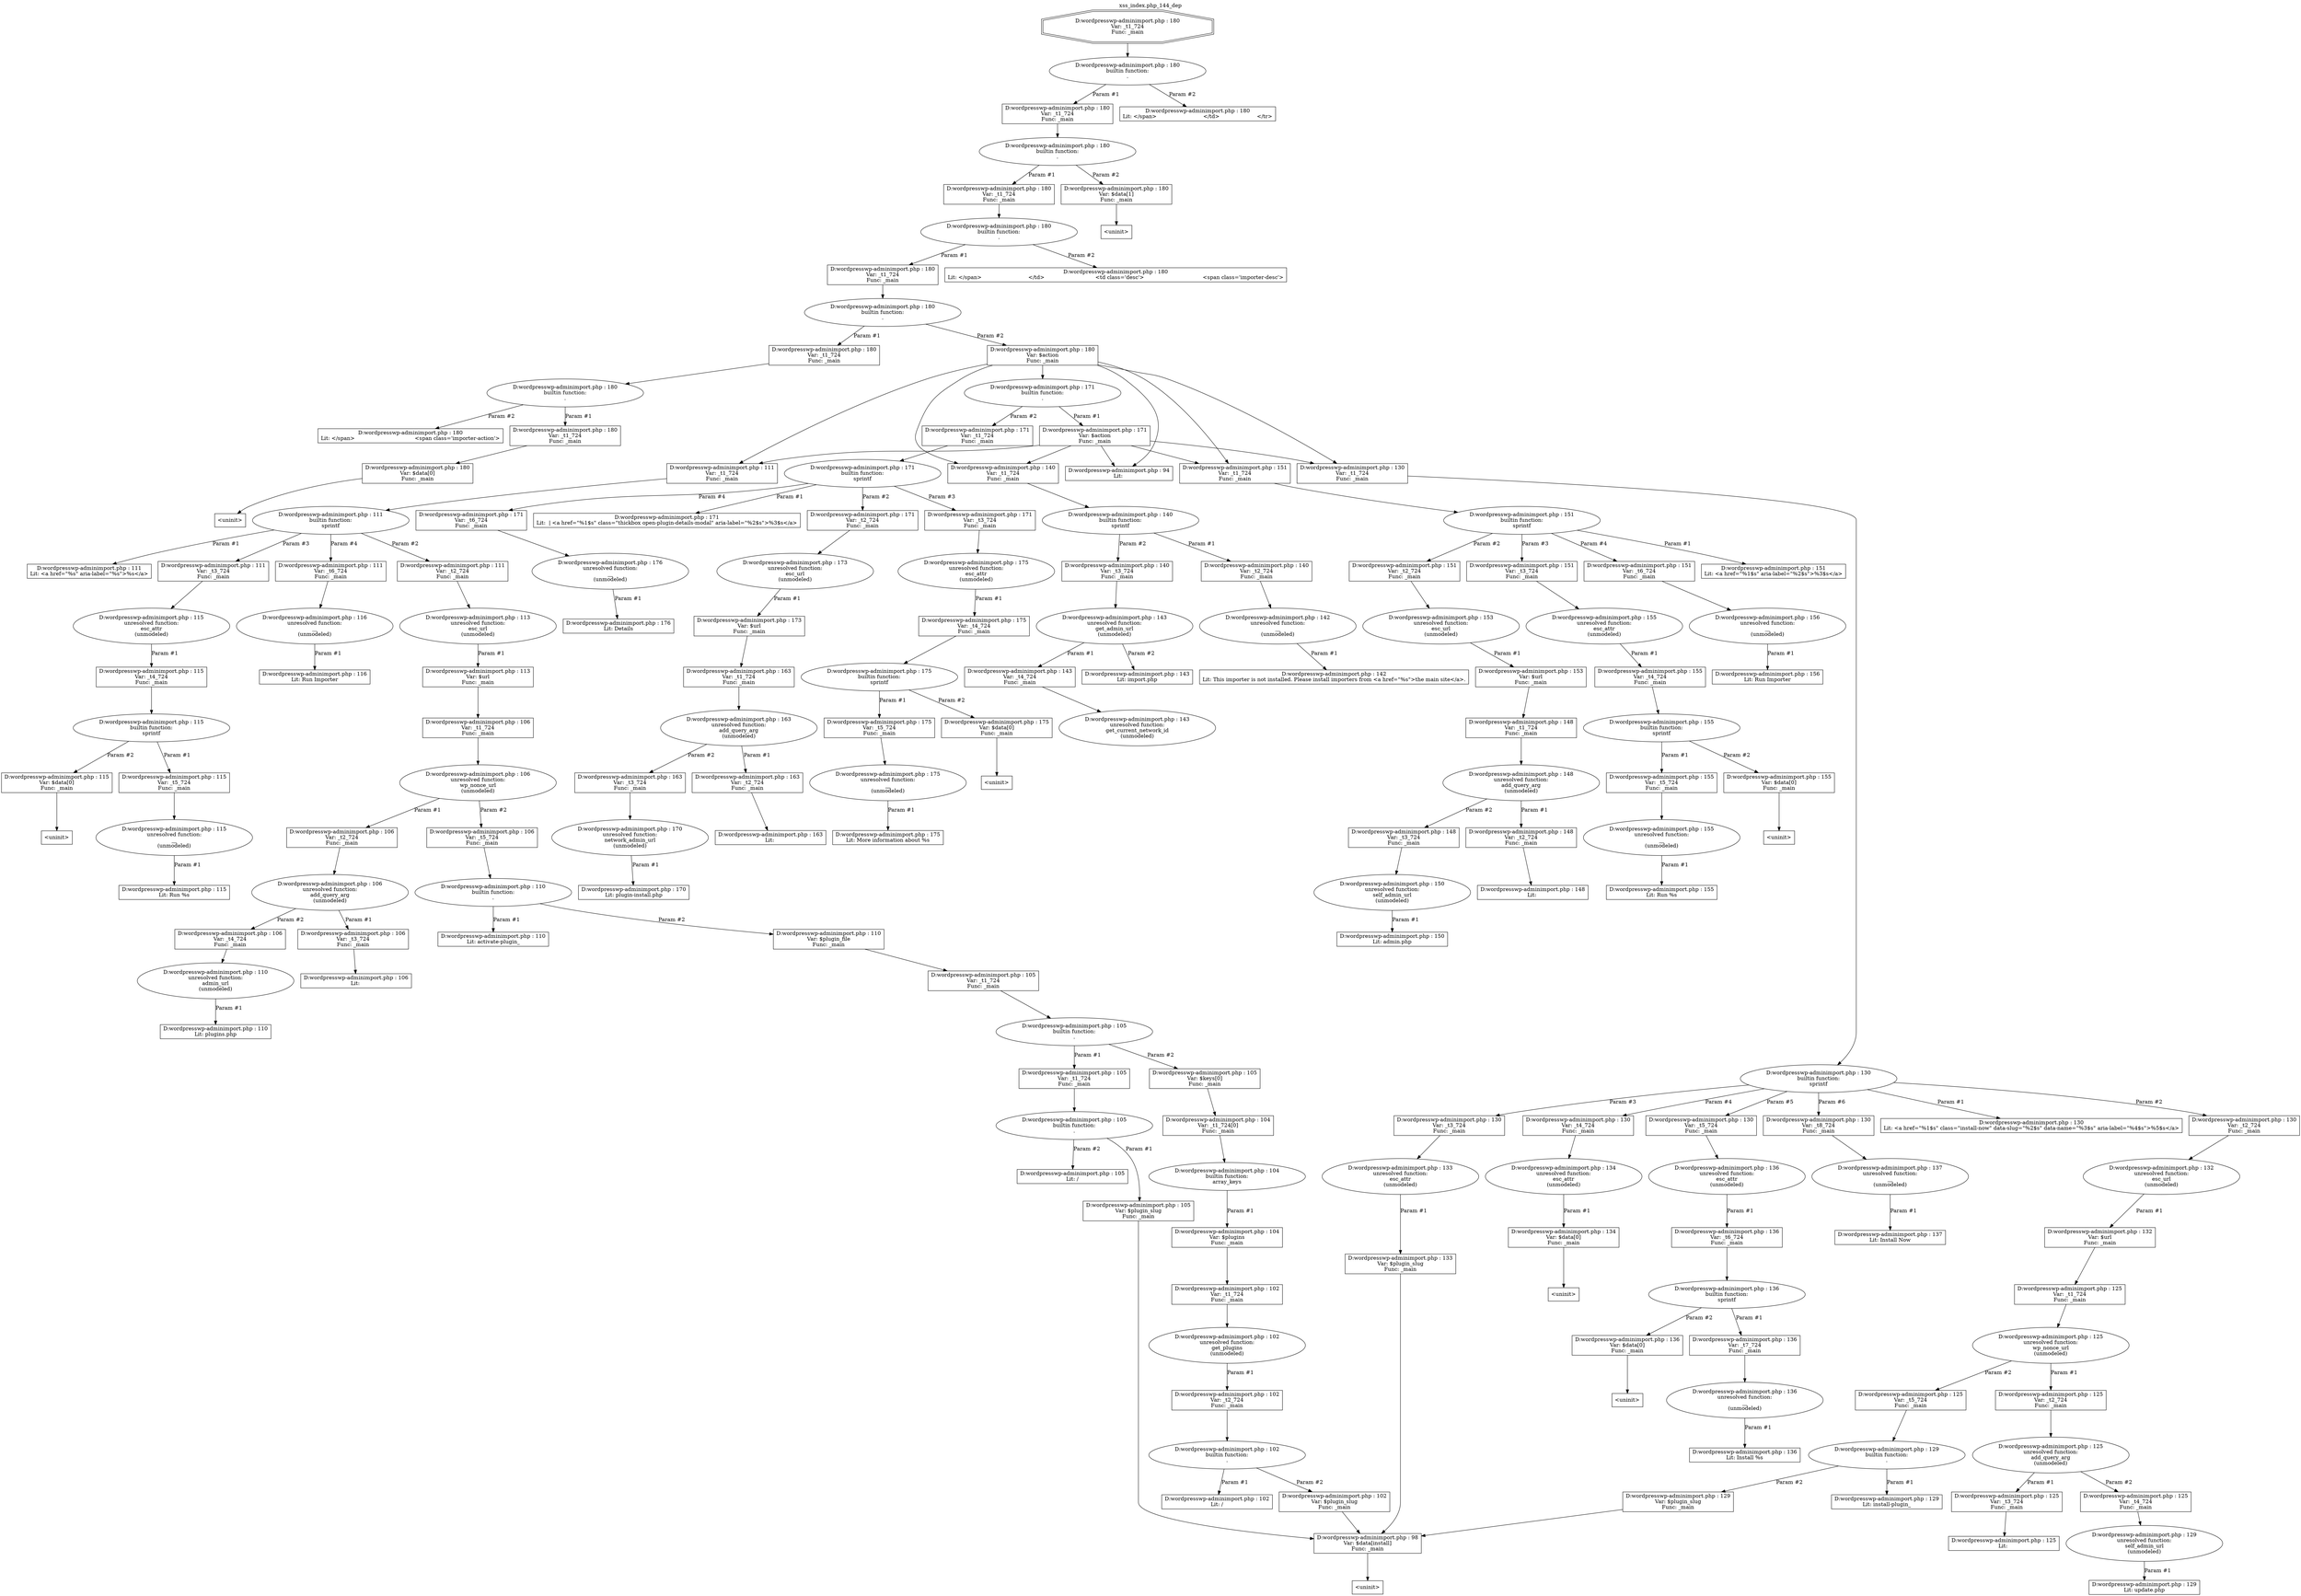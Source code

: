 digraph cfg {
  label="xss_index.php_144_dep";
  labelloc=t;
  n1 [shape=doubleoctagon, label="D:\wordpress\wp-admin\import.php : 180\nVar: _t1_724\nFunc: _main\n"];
  n2 [shape=ellipse, label="D:\wordpress\wp-admin\import.php : 180\nbuiltin function:\n.\n"];
  n3 [shape=box, label="D:\wordpress\wp-admin\import.php : 180\nVar: _t1_724\nFunc: _main\n"];
  n4 [shape=ellipse, label="D:\wordpress\wp-admin\import.php : 180\nbuiltin function:\n.\n"];
  n5 [shape=box, label="D:\wordpress\wp-admin\import.php : 180\nVar: _t1_724\nFunc: _main\n"];
  n6 [shape=ellipse, label="D:\wordpress\wp-admin\import.php : 180\nbuiltin function:\n.\n"];
  n7 [shape=box, label="D:\wordpress\wp-admin\import.php : 180\nVar: _t1_724\nFunc: _main\n"];
  n8 [shape=ellipse, label="D:\wordpress\wp-admin\import.php : 180\nbuiltin function:\n.\n"];
  n9 [shape=box, label="D:\wordpress\wp-admin\import.php : 180\nVar: _t1_724\nFunc: _main\n"];
  n10 [shape=ellipse, label="D:\wordpress\wp-admin\import.php : 180\nbuiltin function:\n.\n"];
  n11 [shape=box, label="D:\wordpress\wp-admin\import.php : 180\nVar: _t1_724\nFunc: _main\n"];
  n12 [shape=box, label="D:\wordpress\wp-admin\import.php : 180\nVar: $data[0]\nFunc: _main\n"];
  n13 [shape=box, label="<uninit>"];
  n14 [shape=box, label="D:\wordpress\wp-admin\import.php : 180\nLit: </span>					<span class='importer-action'>\n"];
  n15 [shape=box, label="D:\wordpress\wp-admin\import.php : 180\nVar: $action\nFunc: _main\n"];
  n16 [shape=box, label="D:\wordpress\wp-admin\import.php : 130\nVar: _t1_724\nFunc: _main\n"];
  n17 [shape=ellipse, label="D:\wordpress\wp-admin\import.php : 130\nbuiltin function:\nsprintf\n"];
  n18 [shape=box, label="D:\wordpress\wp-admin\import.php : 130\nLit: <a href=\"%1$s\" class=\"install-now\" data-slug=\"%2$s\" data-name=\"%3$s\" aria-label=\"%4$s\">%5$s</a>\n"];
  n19 [shape=box, label="D:\wordpress\wp-admin\import.php : 130\nVar: _t2_724\nFunc: _main\n"];
  n20 [shape=ellipse, label="D:\wordpress\wp-admin\import.php : 132\nunresolved function:\nesc_url\n(unmodeled)\n"];
  n21 [shape=box, label="D:\wordpress\wp-admin\import.php : 132\nVar: $url\nFunc: _main\n"];
  n22 [shape=box, label="D:\wordpress\wp-admin\import.php : 125\nVar: _t1_724\nFunc: _main\n"];
  n23 [shape=ellipse, label="D:\wordpress\wp-admin\import.php : 125\nunresolved function:\nwp_nonce_url\n(unmodeled)\n"];
  n24 [shape=box, label="D:\wordpress\wp-admin\import.php : 125\nVar: _t2_724\nFunc: _main\n"];
  n25 [shape=ellipse, label="D:\wordpress\wp-admin\import.php : 125\nunresolved function:\nadd_query_arg\n(unmodeled)\n"];
  n26 [shape=box, label="D:\wordpress\wp-admin\import.php : 125\nVar: _t3_724\nFunc: _main\n"];
  n27 [shape=box, label="D:\wordpress\wp-admin\import.php : 125\nLit: \n"];
  n28 [shape=box, label="D:\wordpress\wp-admin\import.php : 125\nVar: _t4_724\nFunc: _main\n"];
  n29 [shape=ellipse, label="D:\wordpress\wp-admin\import.php : 129\nunresolved function:\nself_admin_url\n(unmodeled)\n"];
  n30 [shape=box, label="D:\wordpress\wp-admin\import.php : 129\nLit: update.php\n"];
  n31 [shape=box, label="D:\wordpress\wp-admin\import.php : 125\nVar: _t5_724\nFunc: _main\n"];
  n32 [shape=ellipse, label="D:\wordpress\wp-admin\import.php : 129\nbuiltin function:\n.\n"];
  n33 [shape=box, label="D:\wordpress\wp-admin\import.php : 129\nLit: install-plugin_\n"];
  n34 [shape=box, label="D:\wordpress\wp-admin\import.php : 129\nVar: $plugin_slug\nFunc: _main\n"];
  n35 [shape=box, label="D:\wordpress\wp-admin\import.php : 98\nVar: $data[install]\nFunc: _main\n"];
  n36 [shape=box, label="<uninit>"];
  n37 [shape=box, label="D:\wordpress\wp-admin\import.php : 130\nVar: _t3_724\nFunc: _main\n"];
  n38 [shape=ellipse, label="D:\wordpress\wp-admin\import.php : 133\nunresolved function:\nesc_attr\n(unmodeled)\n"];
  n39 [shape=box, label="D:\wordpress\wp-admin\import.php : 133\nVar: $plugin_slug\nFunc: _main\n"];
  n40 [shape=box, label="D:\wordpress\wp-admin\import.php : 130\nVar: _t4_724\nFunc: _main\n"];
  n41 [shape=ellipse, label="D:\wordpress\wp-admin\import.php : 134\nunresolved function:\nesc_attr\n(unmodeled)\n"];
  n42 [shape=box, label="D:\wordpress\wp-admin\import.php : 134\nVar: $data[0]\nFunc: _main\n"];
  n43 [shape=box, label="<uninit>"];
  n44 [shape=box, label="D:\wordpress\wp-admin\import.php : 130\nVar: _t5_724\nFunc: _main\n"];
  n45 [shape=ellipse, label="D:\wordpress\wp-admin\import.php : 136\nunresolved function:\nesc_attr\n(unmodeled)\n"];
  n46 [shape=box, label="D:\wordpress\wp-admin\import.php : 136\nVar: _t6_724\nFunc: _main\n"];
  n47 [shape=ellipse, label="D:\wordpress\wp-admin\import.php : 136\nbuiltin function:\nsprintf\n"];
  n48 [shape=box, label="D:\wordpress\wp-admin\import.php : 136\nVar: _t7_724\nFunc: _main\n"];
  n49 [shape=ellipse, label="D:\wordpress\wp-admin\import.php : 136\nunresolved function:\n__\n(unmodeled)\n"];
  n50 [shape=box, label="D:\wordpress\wp-admin\import.php : 136\nLit: Install %s\n"];
  n51 [shape=box, label="D:\wordpress\wp-admin\import.php : 136\nVar: $data[0]\nFunc: _main\n"];
  n52 [shape=box, label="<uninit>"];
  n53 [shape=box, label="D:\wordpress\wp-admin\import.php : 130\nVar: _t8_724\nFunc: _main\n"];
  n54 [shape=ellipse, label="D:\wordpress\wp-admin\import.php : 137\nunresolved function:\n__\n(unmodeled)\n"];
  n55 [shape=box, label="D:\wordpress\wp-admin\import.php : 137\nLit: Install Now\n"];
  n56 [shape=box, label="D:\wordpress\wp-admin\import.php : 140\nVar: _t1_724\nFunc: _main\n"];
  n57 [shape=ellipse, label="D:\wordpress\wp-admin\import.php : 140\nbuiltin function:\nsprintf\n"];
  n58 [shape=box, label="D:\wordpress\wp-admin\import.php : 140\nVar: _t2_724\nFunc: _main\n"];
  n59 [shape=ellipse, label="D:\wordpress\wp-admin\import.php : 142\nunresolved function:\n__\n(unmodeled)\n"];
  n60 [shape=box, label="D:\wordpress\wp-admin\import.php : 142\nLit: This importer is not installed. Please install importers from <a href=\"%s\">the main site</a>.\n"];
  n61 [shape=box, label="D:\wordpress\wp-admin\import.php : 140\nVar: _t3_724\nFunc: _main\n"];
  n62 [shape=ellipse, label="D:\wordpress\wp-admin\import.php : 143\nunresolved function:\nget_admin_url\n(unmodeled)\n"];
  n63 [shape=box, label="D:\wordpress\wp-admin\import.php : 143\nVar: _t4_724\nFunc: _main\n"];
  n64 [shape=ellipse, label="D:\wordpress\wp-admin\import.php : 143\nunresolved function:\nget_current_network_id\n(unmodeled)\n"];
  n65 [shape=box, label="D:\wordpress\wp-admin\import.php : 143\nLit: import.php\n"];
  n66 [shape=ellipse, label="D:\wordpress\wp-admin\import.php : 171\nbuiltin function:\n.\n"];
  n67 [shape=box, label="D:\wordpress\wp-admin\import.php : 171\nVar: $action\nFunc: _main\n"];
  n68 [shape=box, label="D:\wordpress\wp-admin\import.php : 151\nVar: _t1_724\nFunc: _main\n"];
  n69 [shape=ellipse, label="D:\wordpress\wp-admin\import.php : 151\nbuiltin function:\nsprintf\n"];
  n70 [shape=box, label="D:\wordpress\wp-admin\import.php : 151\nLit: <a href=\"%1$s\" aria-label=\"%2$s\">%3$s</a>\n"];
  n71 [shape=box, label="D:\wordpress\wp-admin\import.php : 151\nVar: _t2_724\nFunc: _main\n"];
  n72 [shape=ellipse, label="D:\wordpress\wp-admin\import.php : 153\nunresolved function:\nesc_url\n(unmodeled)\n"];
  n73 [shape=box, label="D:\wordpress\wp-admin\import.php : 153\nVar: $url\nFunc: _main\n"];
  n74 [shape=box, label="D:\wordpress\wp-admin\import.php : 148\nVar: _t1_724\nFunc: _main\n"];
  n75 [shape=ellipse, label="D:\wordpress\wp-admin\import.php : 148\nunresolved function:\nadd_query_arg\n(unmodeled)\n"];
  n76 [shape=box, label="D:\wordpress\wp-admin\import.php : 148\nVar: _t2_724\nFunc: _main\n"];
  n77 [shape=box, label="D:\wordpress\wp-admin\import.php : 148\nLit: \n"];
  n78 [shape=box, label="D:\wordpress\wp-admin\import.php : 148\nVar: _t3_724\nFunc: _main\n"];
  n79 [shape=ellipse, label="D:\wordpress\wp-admin\import.php : 150\nunresolved function:\nself_admin_url\n(unmodeled)\n"];
  n80 [shape=box, label="D:\wordpress\wp-admin\import.php : 150\nLit: admin.php\n"];
  n81 [shape=box, label="D:\wordpress\wp-admin\import.php : 151\nVar: _t3_724\nFunc: _main\n"];
  n82 [shape=ellipse, label="D:\wordpress\wp-admin\import.php : 155\nunresolved function:\nesc_attr\n(unmodeled)\n"];
  n83 [shape=box, label="D:\wordpress\wp-admin\import.php : 155\nVar: _t4_724\nFunc: _main\n"];
  n84 [shape=ellipse, label="D:\wordpress\wp-admin\import.php : 155\nbuiltin function:\nsprintf\n"];
  n85 [shape=box, label="D:\wordpress\wp-admin\import.php : 155\nVar: _t5_724\nFunc: _main\n"];
  n86 [shape=ellipse, label="D:\wordpress\wp-admin\import.php : 155\nunresolved function:\n__\n(unmodeled)\n"];
  n87 [shape=box, label="D:\wordpress\wp-admin\import.php : 155\nLit: Run %s\n"];
  n88 [shape=box, label="D:\wordpress\wp-admin\import.php : 155\nVar: $data[0]\nFunc: _main\n"];
  n89 [shape=box, label="<uninit>"];
  n90 [shape=box, label="D:\wordpress\wp-admin\import.php : 151\nVar: _t6_724\nFunc: _main\n"];
  n91 [shape=ellipse, label="D:\wordpress\wp-admin\import.php : 156\nunresolved function:\n__\n(unmodeled)\n"];
  n92 [shape=box, label="D:\wordpress\wp-admin\import.php : 156\nLit: Run Importer\n"];
  n93 [shape=box, label="D:\wordpress\wp-admin\import.php : 94\nLit: \n"];
  n94 [shape=box, label="D:\wordpress\wp-admin\import.php : 111\nVar: _t1_724\nFunc: _main\n"];
  n95 [shape=ellipse, label="D:\wordpress\wp-admin\import.php : 111\nbuiltin function:\nsprintf\n"];
  n96 [shape=box, label="D:\wordpress\wp-admin\import.php : 111\nLit: <a href=\"%s\" aria-label=\"%s\">%s</a>\n"];
  n97 [shape=box, label="D:\wordpress\wp-admin\import.php : 111\nVar: _t2_724\nFunc: _main\n"];
  n98 [shape=ellipse, label="D:\wordpress\wp-admin\import.php : 113\nunresolved function:\nesc_url\n(unmodeled)\n"];
  n99 [shape=box, label="D:\wordpress\wp-admin\import.php : 113\nVar: $url\nFunc: _main\n"];
  n100 [shape=box, label="D:\wordpress\wp-admin\import.php : 106\nVar: _t1_724\nFunc: _main\n"];
  n101 [shape=ellipse, label="D:\wordpress\wp-admin\import.php : 106\nunresolved function:\nwp_nonce_url\n(unmodeled)\n"];
  n102 [shape=box, label="D:\wordpress\wp-admin\import.php : 106\nVar: _t2_724\nFunc: _main\n"];
  n103 [shape=ellipse, label="D:\wordpress\wp-admin\import.php : 106\nunresolved function:\nadd_query_arg\n(unmodeled)\n"];
  n104 [shape=box, label="D:\wordpress\wp-admin\import.php : 106\nVar: _t3_724\nFunc: _main\n"];
  n105 [shape=box, label="D:\wordpress\wp-admin\import.php : 106\nLit: \n"];
  n106 [shape=box, label="D:\wordpress\wp-admin\import.php : 106\nVar: _t4_724\nFunc: _main\n"];
  n107 [shape=ellipse, label="D:\wordpress\wp-admin\import.php : 110\nunresolved function:\nadmin_url\n(unmodeled)\n"];
  n108 [shape=box, label="D:\wordpress\wp-admin\import.php : 110\nLit: plugins.php\n"];
  n109 [shape=box, label="D:\wordpress\wp-admin\import.php : 106\nVar: _t5_724\nFunc: _main\n"];
  n110 [shape=ellipse, label="D:\wordpress\wp-admin\import.php : 110\nbuiltin function:\n.\n"];
  n111 [shape=box, label="D:\wordpress\wp-admin\import.php : 110\nLit: activate-plugin_\n"];
  n112 [shape=box, label="D:\wordpress\wp-admin\import.php : 110\nVar: $plugin_file\nFunc: _main\n"];
  n113 [shape=box, label="D:\wordpress\wp-admin\import.php : 105\nVar: _t1_724\nFunc: _main\n"];
  n114 [shape=ellipse, label="D:\wordpress\wp-admin\import.php : 105\nbuiltin function:\n.\n"];
  n115 [shape=box, label="D:\wordpress\wp-admin\import.php : 105\nVar: _t1_724\nFunc: _main\n"];
  n116 [shape=ellipse, label="D:\wordpress\wp-admin\import.php : 105\nbuiltin function:\n.\n"];
  n117 [shape=box, label="D:\wordpress\wp-admin\import.php : 105\nVar: $plugin_slug\nFunc: _main\n"];
  n118 [shape=box, label="D:\wordpress\wp-admin\import.php : 105\nLit: /\n"];
  n119 [shape=box, label="D:\wordpress\wp-admin\import.php : 105\nVar: $keys[0]\nFunc: _main\n"];
  n120 [shape=box, label="D:\wordpress\wp-admin\import.php : 104\nVar: _t1_724[0]\nFunc: _main\n"];
  n121 [shape=ellipse, label="D:\wordpress\wp-admin\import.php : 104\nbuiltin function:\narray_keys\n"];
  n122 [shape=box, label="D:\wordpress\wp-admin\import.php : 104\nVar: $plugins\nFunc: _main\n"];
  n123 [shape=box, label="D:\wordpress\wp-admin\import.php : 102\nVar: _t1_724\nFunc: _main\n"];
  n124 [shape=ellipse, label="D:\wordpress\wp-admin\import.php : 102\nunresolved function:\nget_plugins\n(unmodeled)\n"];
  n125 [shape=box, label="D:\wordpress\wp-admin\import.php : 102\nVar: _t2_724\nFunc: _main\n"];
  n126 [shape=ellipse, label="D:\wordpress\wp-admin\import.php : 102\nbuiltin function:\n.\n"];
  n127 [shape=box, label="D:\wordpress\wp-admin\import.php : 102\nLit: /\n"];
  n128 [shape=box, label="D:\wordpress\wp-admin\import.php : 102\nVar: $plugin_slug\nFunc: _main\n"];
  n129 [shape=box, label="D:\wordpress\wp-admin\import.php : 111\nVar: _t3_724\nFunc: _main\n"];
  n130 [shape=ellipse, label="D:\wordpress\wp-admin\import.php : 115\nunresolved function:\nesc_attr\n(unmodeled)\n"];
  n131 [shape=box, label="D:\wordpress\wp-admin\import.php : 115\nVar: _t4_724\nFunc: _main\n"];
  n132 [shape=ellipse, label="D:\wordpress\wp-admin\import.php : 115\nbuiltin function:\nsprintf\n"];
  n133 [shape=box, label="D:\wordpress\wp-admin\import.php : 115\nVar: _t5_724\nFunc: _main\n"];
  n134 [shape=ellipse, label="D:\wordpress\wp-admin\import.php : 115\nunresolved function:\n__\n(unmodeled)\n"];
  n135 [shape=box, label="D:\wordpress\wp-admin\import.php : 115\nLit: Run %s\n"];
  n136 [shape=box, label="D:\wordpress\wp-admin\import.php : 115\nVar: $data[0]\nFunc: _main\n"];
  n137 [shape=box, label="<uninit>"];
  n138 [shape=box, label="D:\wordpress\wp-admin\import.php : 111\nVar: _t6_724\nFunc: _main\n"];
  n139 [shape=ellipse, label="D:\wordpress\wp-admin\import.php : 116\nunresolved function:\n__\n(unmodeled)\n"];
  n140 [shape=box, label="D:\wordpress\wp-admin\import.php : 116\nLit: Run Importer\n"];
  n141 [shape=box, label="D:\wordpress\wp-admin\import.php : 171\nVar: _t1_724\nFunc: _main\n"];
  n142 [shape=ellipse, label="D:\wordpress\wp-admin\import.php : 171\nbuiltin function:\nsprintf\n"];
  n143 [shape=box, label="D:\wordpress\wp-admin\import.php : 171\nLit:  | <a href=\"%1$s\" class=\"thickbox open-plugin-details-modal\" aria-label=\"%2$s\">%3$s</a>\n"];
  n144 [shape=box, label="D:\wordpress\wp-admin\import.php : 171\nVar: _t2_724\nFunc: _main\n"];
  n145 [shape=ellipse, label="D:\wordpress\wp-admin\import.php : 173\nunresolved function:\nesc_url\n(unmodeled)\n"];
  n146 [shape=box, label="D:\wordpress\wp-admin\import.php : 173\nVar: $url\nFunc: _main\n"];
  n147 [shape=box, label="D:\wordpress\wp-admin\import.php : 163\nVar: _t1_724\nFunc: _main\n"];
  n148 [shape=ellipse, label="D:\wordpress\wp-admin\import.php : 163\nunresolved function:\nadd_query_arg\n(unmodeled)\n"];
  n149 [shape=box, label="D:\wordpress\wp-admin\import.php : 163\nVar: _t2_724\nFunc: _main\n"];
  n150 [shape=box, label="D:\wordpress\wp-admin\import.php : 163\nLit: \n"];
  n151 [shape=box, label="D:\wordpress\wp-admin\import.php : 163\nVar: _t3_724\nFunc: _main\n"];
  n152 [shape=ellipse, label="D:\wordpress\wp-admin\import.php : 170\nunresolved function:\nnetwork_admin_url\n(unmodeled)\n"];
  n153 [shape=box, label="D:\wordpress\wp-admin\import.php : 170\nLit: plugin-install.php\n"];
  n154 [shape=box, label="D:\wordpress\wp-admin\import.php : 171\nVar: _t3_724\nFunc: _main\n"];
  n155 [shape=ellipse, label="D:\wordpress\wp-admin\import.php : 175\nunresolved function:\nesc_attr\n(unmodeled)\n"];
  n156 [shape=box, label="D:\wordpress\wp-admin\import.php : 175\nVar: _t4_724\nFunc: _main\n"];
  n157 [shape=ellipse, label="D:\wordpress\wp-admin\import.php : 175\nbuiltin function:\nsprintf\n"];
  n158 [shape=box, label="D:\wordpress\wp-admin\import.php : 175\nVar: _t5_724\nFunc: _main\n"];
  n159 [shape=ellipse, label="D:\wordpress\wp-admin\import.php : 175\nunresolved function:\n__\n(unmodeled)\n"];
  n160 [shape=box, label="D:\wordpress\wp-admin\import.php : 175\nLit: More information about %s\n"];
  n161 [shape=box, label="D:\wordpress\wp-admin\import.php : 175\nVar: $data[0]\nFunc: _main\n"];
  n162 [shape=box, label="<uninit>"];
  n163 [shape=box, label="D:\wordpress\wp-admin\import.php : 171\nVar: _t6_724\nFunc: _main\n"];
  n164 [shape=ellipse, label="D:\wordpress\wp-admin\import.php : 176\nunresolved function:\n__\n(unmodeled)\n"];
  n165 [shape=box, label="D:\wordpress\wp-admin\import.php : 176\nLit: Details\n"];
  n166 [shape=box, label="D:\wordpress\wp-admin\import.php : 180\nLit: </span>				</td>				<td class='desc'>					<span class='importer-desc'>\n"];
  n167 [shape=box, label="D:\wordpress\wp-admin\import.php : 180\nVar: $data[1]\nFunc: _main\n"];
  n168 [shape=box, label="<uninit>"];
  n169 [shape=box, label="D:\wordpress\wp-admin\import.php : 180\nLit: </span>				</td>			</tr>\n"];
  n1 -> n2;
  n3 -> n4;
  n5 -> n6;
  n7 -> n8;
  n9 -> n10;
  n12 -> n13;
  n11 -> n12;
  n10 -> n11[label="Param #1"];
  n10 -> n14[label="Param #2"];
  n8 -> n9[label="Param #1"];
  n8 -> n15[label="Param #2"];
  n16 -> n17;
  n17 -> n18[label="Param #1"];
  n17 -> n19[label="Param #2"];
  n17 -> n37[label="Param #3"];
  n17 -> n40[label="Param #4"];
  n17 -> n44[label="Param #5"];
  n17 -> n53[label="Param #6"];
  n19 -> n20;
  n22 -> n23;
  n24 -> n25;
  n26 -> n27;
  n25 -> n26[label="Param #1"];
  n25 -> n28[label="Param #2"];
  n28 -> n29;
  n29 -> n30[label="Param #1"];
  n23 -> n24[label="Param #1"];
  n23 -> n31[label="Param #2"];
  n31 -> n32;
  n32 -> n33[label="Param #1"];
  n32 -> n34[label="Param #2"];
  n35 -> n36;
  n34 -> n35;
  n21 -> n22;
  n20 -> n21[label="Param #1"];
  n37 -> n38;
  n39 -> n35;
  n38 -> n39[label="Param #1"];
  n40 -> n41;
  n42 -> n43;
  n41 -> n42[label="Param #1"];
  n44 -> n45;
  n46 -> n47;
  n48 -> n49;
  n49 -> n50[label="Param #1"];
  n47 -> n48[label="Param #1"];
  n47 -> n51[label="Param #2"];
  n51 -> n52;
  n45 -> n46[label="Param #1"];
  n53 -> n54;
  n54 -> n55[label="Param #1"];
  n15 -> n16;
  n15 -> n56;
  n15 -> n66;
  n15 -> n68;
  n15 -> n93;
  n15 -> n94;
  n56 -> n57;
  n58 -> n59;
  n59 -> n60[label="Param #1"];
  n57 -> n58[label="Param #1"];
  n57 -> n61[label="Param #2"];
  n61 -> n62;
  n63 -> n64;
  n62 -> n63[label="Param #1"];
  n62 -> n65[label="Param #2"];
  n67 -> n16;
  n67 -> n56;
  n67 -> n68;
  n67 -> n93;
  n67 -> n94;
  n68 -> n69;
  n69 -> n70[label="Param #1"];
  n69 -> n71[label="Param #2"];
  n69 -> n81[label="Param #3"];
  n69 -> n90[label="Param #4"];
  n71 -> n72;
  n74 -> n75;
  n76 -> n77;
  n75 -> n76[label="Param #1"];
  n75 -> n78[label="Param #2"];
  n78 -> n79;
  n79 -> n80[label="Param #1"];
  n73 -> n74;
  n72 -> n73[label="Param #1"];
  n81 -> n82;
  n83 -> n84;
  n85 -> n86;
  n86 -> n87[label="Param #1"];
  n84 -> n85[label="Param #1"];
  n84 -> n88[label="Param #2"];
  n88 -> n89;
  n82 -> n83[label="Param #1"];
  n90 -> n91;
  n91 -> n92[label="Param #1"];
  n94 -> n95;
  n95 -> n96[label="Param #1"];
  n95 -> n97[label="Param #2"];
  n95 -> n129[label="Param #3"];
  n95 -> n138[label="Param #4"];
  n97 -> n98;
  n100 -> n101;
  n102 -> n103;
  n104 -> n105;
  n103 -> n104[label="Param #1"];
  n103 -> n106[label="Param #2"];
  n106 -> n107;
  n107 -> n108[label="Param #1"];
  n101 -> n102[label="Param #1"];
  n101 -> n109[label="Param #2"];
  n109 -> n110;
  n110 -> n111[label="Param #1"];
  n110 -> n112[label="Param #2"];
  n113 -> n114;
  n115 -> n116;
  n117 -> n35;
  n116 -> n117[label="Param #1"];
  n116 -> n118[label="Param #2"];
  n114 -> n115[label="Param #1"];
  n114 -> n119[label="Param #2"];
  n120 -> n121;
  n123 -> n124;
  n125 -> n126;
  n126 -> n127[label="Param #1"];
  n126 -> n128[label="Param #2"];
  n128 -> n35;
  n124 -> n125[label="Param #1"];
  n122 -> n123;
  n121 -> n122[label="Param #1"];
  n119 -> n120;
  n112 -> n113;
  n99 -> n100;
  n98 -> n99[label="Param #1"];
  n129 -> n130;
  n131 -> n132;
  n133 -> n134;
  n134 -> n135[label="Param #1"];
  n132 -> n133[label="Param #1"];
  n132 -> n136[label="Param #2"];
  n136 -> n137;
  n130 -> n131[label="Param #1"];
  n138 -> n139;
  n139 -> n140[label="Param #1"];
  n66 -> n67[label="Param #1"];
  n66 -> n141[label="Param #2"];
  n141 -> n142;
  n142 -> n143[label="Param #1"];
  n142 -> n144[label="Param #2"];
  n142 -> n154[label="Param #3"];
  n142 -> n163[label="Param #4"];
  n144 -> n145;
  n147 -> n148;
  n149 -> n150;
  n148 -> n149[label="Param #1"];
  n148 -> n151[label="Param #2"];
  n151 -> n152;
  n152 -> n153[label="Param #1"];
  n146 -> n147;
  n145 -> n146[label="Param #1"];
  n154 -> n155;
  n156 -> n157;
  n158 -> n159;
  n159 -> n160[label="Param #1"];
  n157 -> n158[label="Param #1"];
  n157 -> n161[label="Param #2"];
  n161 -> n162;
  n155 -> n156[label="Param #1"];
  n163 -> n164;
  n164 -> n165[label="Param #1"];
  n6 -> n7[label="Param #1"];
  n6 -> n166[label="Param #2"];
  n4 -> n5[label="Param #1"];
  n4 -> n167[label="Param #2"];
  n167 -> n168;
  n2 -> n3[label="Param #1"];
  n2 -> n169[label="Param #2"];
}
